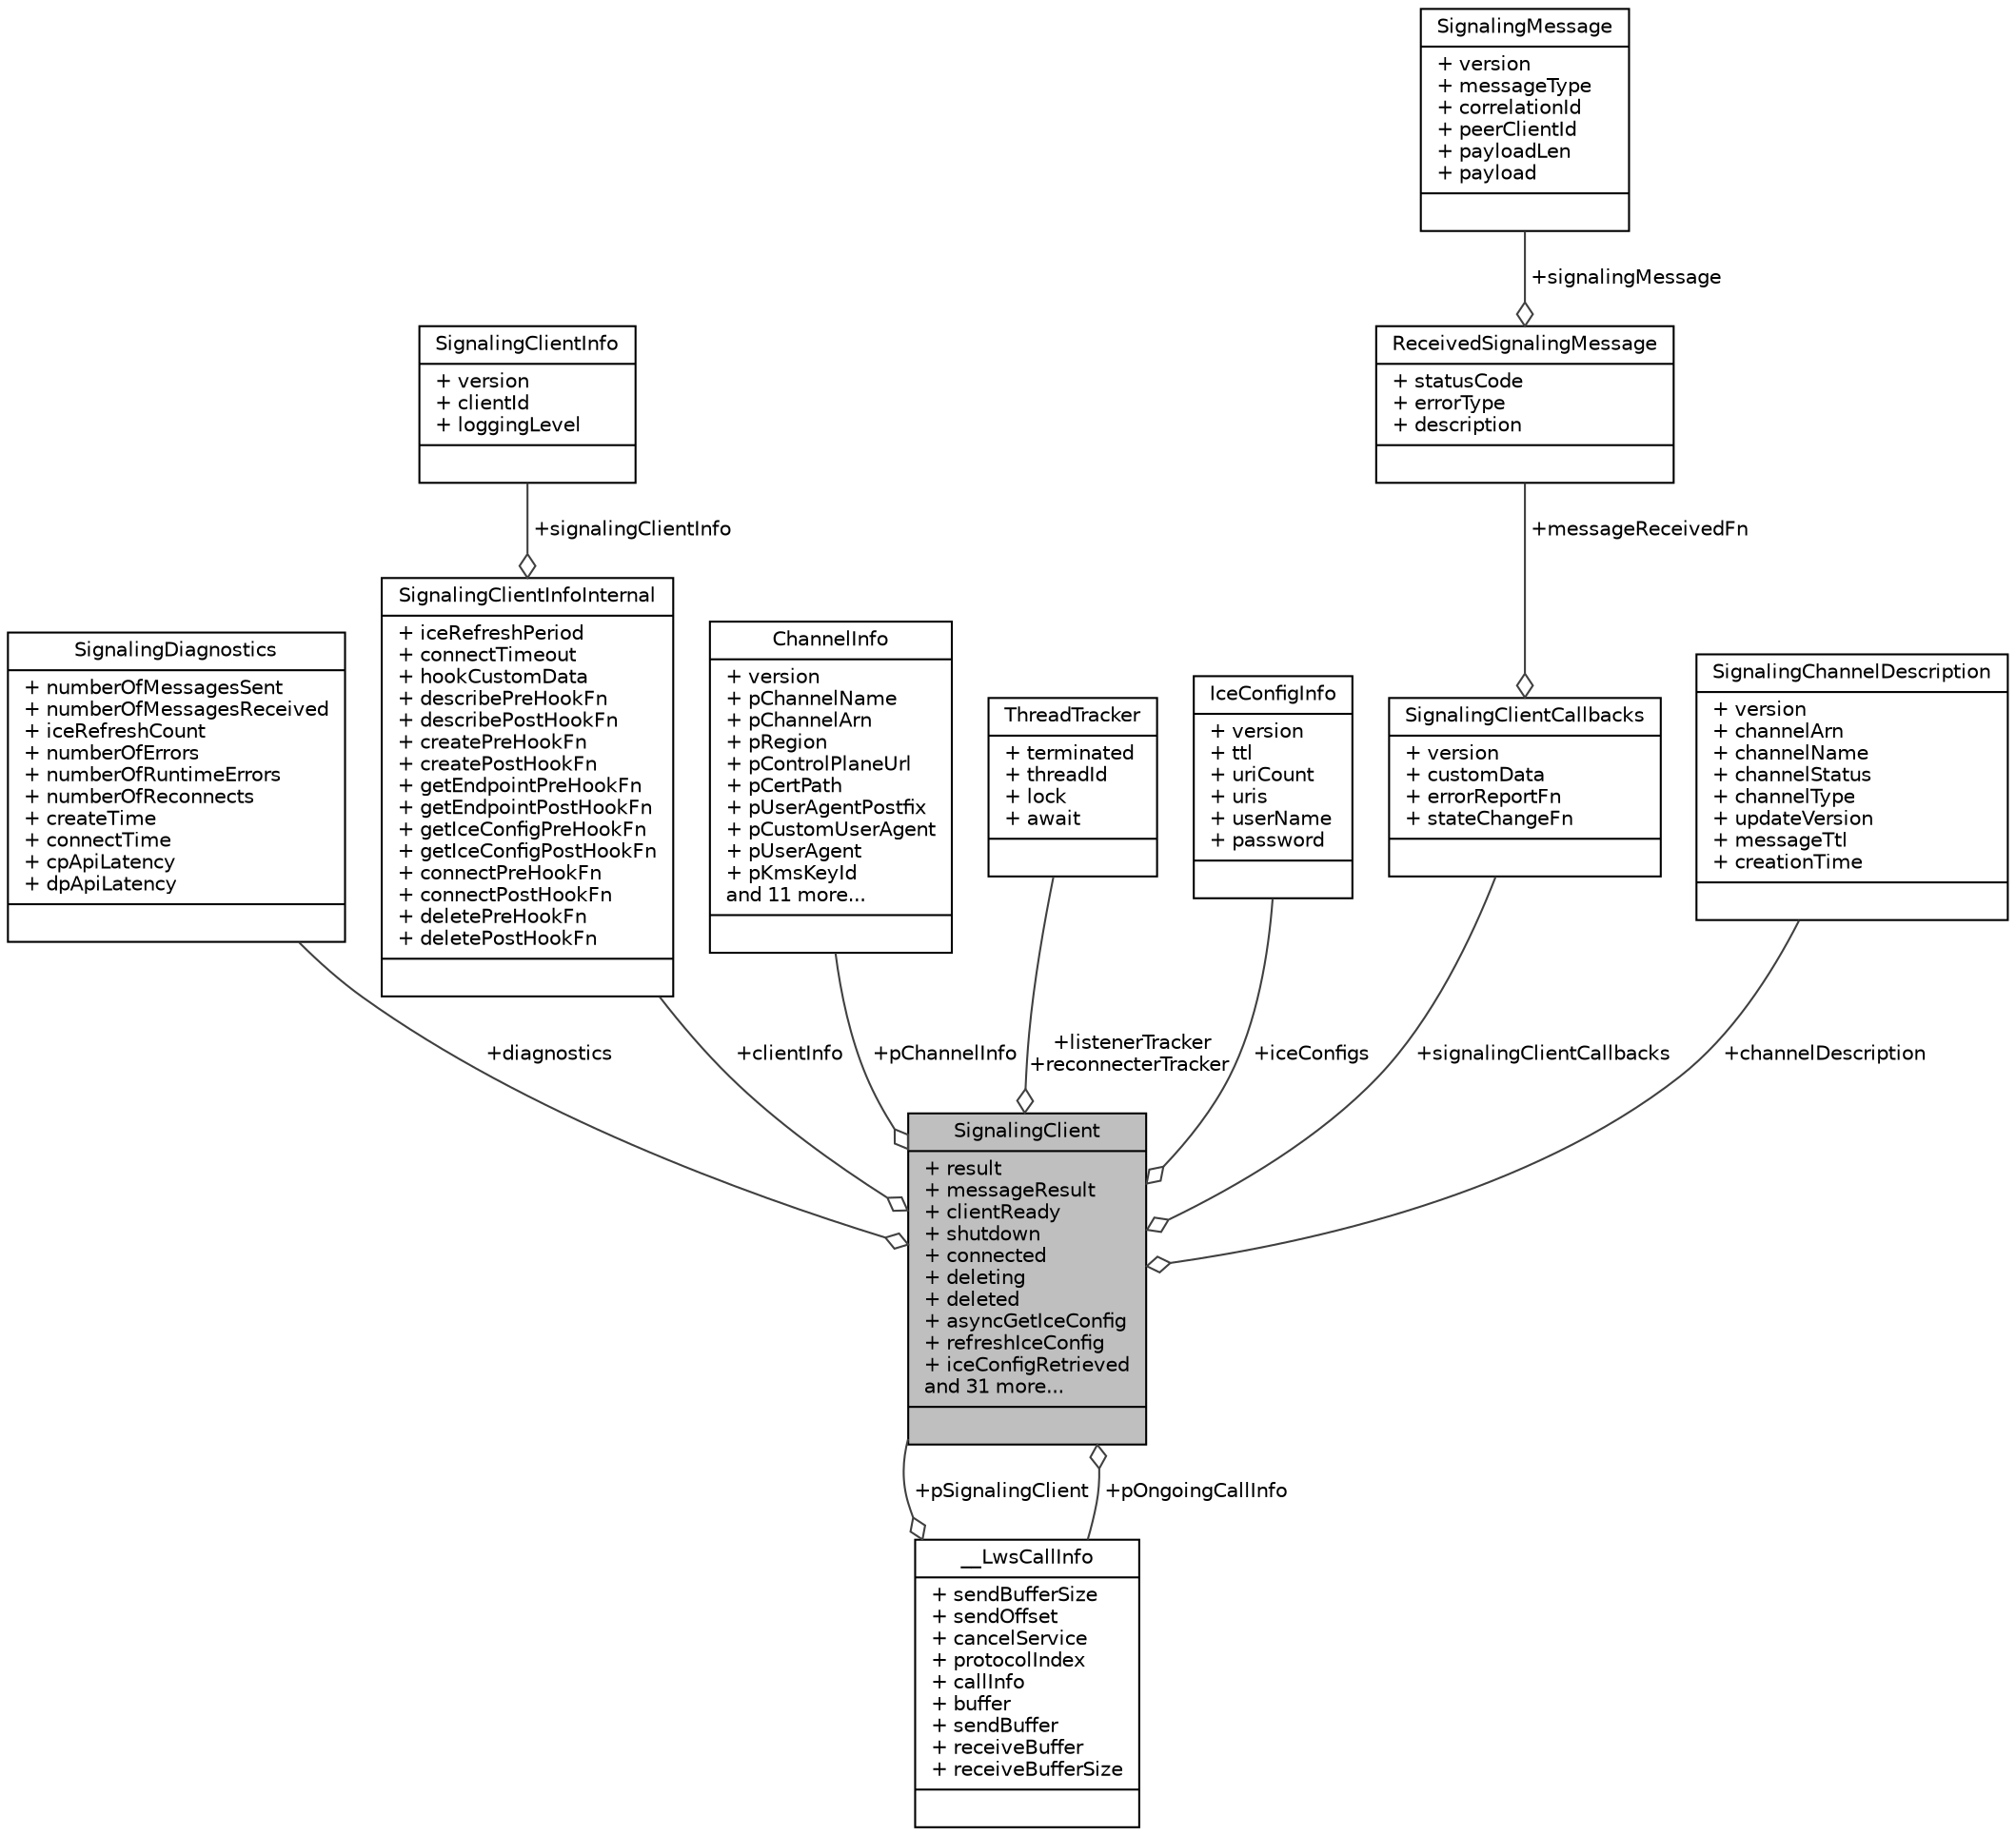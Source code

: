 digraph "SignalingClient"
{
 // LATEX_PDF_SIZE
  edge [fontname="Helvetica",fontsize="10",labelfontname="Helvetica",labelfontsize="10"];
  node [fontname="Helvetica",fontsize="10",shape=record];
  Node1 [label="{SignalingClient\n|+ result\l+ messageResult\l+ clientReady\l+ shutdown\l+ connected\l+ deleting\l+ deleted\l+ asyncGetIceConfig\l+ refreshIceConfig\l+ iceConfigRetrieved\land 31 more...\l|}",height=0.2,width=0.4,color="black", fillcolor="grey75", style="filled", fontcolor="black",tooltip=" "];
  Node2 -> Node1 [color="grey25",fontsize="10",style="solid",label=" +diagnostics" ,arrowhead="odiamond",fontname="Helvetica"];
  Node2 [label="{SignalingDiagnostics\n|+ numberOfMessagesSent\l+ numberOfMessagesReceived\l+ iceRefreshCount\l+ numberOfErrors\l+ numberOfRuntimeErrors\l+ numberOfReconnects\l+ createTime\l+ connectTime\l+ cpApiLatency\l+ dpApiLatency\l|}",height=0.2,width=0.4,color="black", fillcolor="white", style="filled",URL="$structSignalingDiagnostics.html",tooltip=" "];
  Node3 -> Node1 [color="grey25",fontsize="10",style="solid",label=" +clientInfo" ,arrowhead="odiamond",fontname="Helvetica"];
  Node3 [label="{SignalingClientInfoInternal\n|+ iceRefreshPeriod\l+ connectTimeout\l+ hookCustomData\l+ describePreHookFn\l+ describePostHookFn\l+ createPreHookFn\l+ createPostHookFn\l+ getEndpointPreHookFn\l+ getEndpointPostHookFn\l+ getIceConfigPreHookFn\l+ getIceConfigPostHookFn\l+ connectPreHookFn\l+ connectPostHookFn\l+ deletePreHookFn\l+ deletePostHookFn\l|}",height=0.2,width=0.4,color="black", fillcolor="white", style="filled",URL="$structSignalingClientInfoInternal.html",tooltip=" "];
  Node4 -> Node3 [color="grey25",fontsize="10",style="solid",label=" +signalingClientInfo" ,arrowhead="odiamond",fontname="Helvetica"];
  Node4 [label="{SignalingClientInfo\n|+ version\l+ clientId\l+ loggingLevel\l|}",height=0.2,width=0.4,color="black", fillcolor="white", style="filled",URL="$structSignalingClientInfo.html",tooltip="Populate Signaling client with client ID and application log level."];
  Node5 -> Node1 [color="grey25",fontsize="10",style="solid",label=" +pOngoingCallInfo" ,arrowhead="odiamond",fontname="Helvetica"];
  Node5 [label="{__LwsCallInfo\n|+ sendBufferSize\l+ sendOffset\l+ cancelService\l+ protocolIndex\l+ callInfo\l+ buffer\l+ sendBuffer\l+ receiveBuffer\l+ receiveBufferSize\l|}",height=0.2,width=0.4,color="black", fillcolor="white", style="filled",URL="$struct____LwsCallInfo.html",tooltip=" "];
  Node1 -> Node5 [color="grey25",fontsize="10",style="solid",label=" +pSignalingClient" ,arrowhead="odiamond",fontname="Helvetica"];
  Node6 -> Node1 [color="grey25",fontsize="10",style="solid",label=" +pChannelInfo" ,arrowhead="odiamond",fontname="Helvetica"];
  Node6 [label="{ChannelInfo\n|+ version\l+ pChannelName\l+ pChannelArn\l+ pRegion\l+ pControlPlaneUrl\l+ pCertPath\l+ pUserAgentPostfix\l+ pCustomUserAgent\l+ pUserAgent\l+ pKmsKeyId\land 11 more...\l|}",height=0.2,width=0.4,color="black", fillcolor="white", style="filled",URL="$structChannelInfo.html",tooltip="Contains all signaling channel related information."];
  Node7 -> Node1 [color="grey25",fontsize="10",style="solid",label=" +listenerTracker\n+reconnecterTracker" ,arrowhead="odiamond",fontname="Helvetica"];
  Node7 [label="{ThreadTracker\n|+ terminated\l+ threadId\l+ lock\l+ await\l|}",height=0.2,width=0.4,color="black", fillcolor="white", style="filled",URL="$structThreadTracker.html",tooltip=" "];
  Node8 -> Node1 [color="grey25",fontsize="10",style="solid",label=" +iceConfigs" ,arrowhead="odiamond",fontname="Helvetica"];
  Node8 [label="{IceConfigInfo\n|+ version\l+ ttl\l+ uriCount\l+ uris\l+ userName\l+ password\l|}",height=0.2,width=0.4,color="black", fillcolor="white", style="filled",URL="$structIceConfigInfo.html",tooltip="ICE configuration information struct."];
  Node9 -> Node1 [color="grey25",fontsize="10",style="solid",label=" +signalingClientCallbacks" ,arrowhead="odiamond",fontname="Helvetica"];
  Node9 [label="{SignalingClientCallbacks\n|+ version\l+ customData\l+ errorReportFn\l+ stateChangeFn\l|}",height=0.2,width=0.4,color="black", fillcolor="white", style="filled",URL="$structSignalingClientCallbacks.html",tooltip=" "];
  Node10 -> Node9 [color="grey25",fontsize="10",style="solid",label=" +messageReceivedFn" ,arrowhead="odiamond",fontname="Helvetica"];
  Node10 [label="{ReceivedSignalingMessage\n|+ statusCode\l+ errorType\l+ description\l|}",height=0.2,width=0.4,color="black", fillcolor="white", style="filled",URL="$structReceivedSignalingMessage.html",tooltip="Structure defining the signaling message to be received."];
  Node11 -> Node10 [color="grey25",fontsize="10",style="solid",label=" +signalingMessage" ,arrowhead="odiamond",fontname="Helvetica"];
  Node11 [label="{SignalingMessage\n|+ version\l+ messageType\l+ correlationId\l+ peerClientId\l+ payloadLen\l+ payload\l|}",height=0.2,width=0.4,color="black", fillcolor="white", style="filled",URL="$structSignalingMessage.html",tooltip="Structure defining the basic signaling message."];
  Node12 -> Node1 [color="grey25",fontsize="10",style="solid",label=" +channelDescription" ,arrowhead="odiamond",fontname="Helvetica"];
  Node12 [label="{SignalingChannelDescription\n|+ version\l+ channelArn\l+ channelName\l+ channelStatus\l+ channelType\l+ updateVersion\l+ messageTtl\l+ creationTime\l|}",height=0.2,width=0.4,color="black", fillcolor="white", style="filled",URL="$structSignalingChannelDescription.html",tooltip="Signaling channel description returned from the service."];
}
